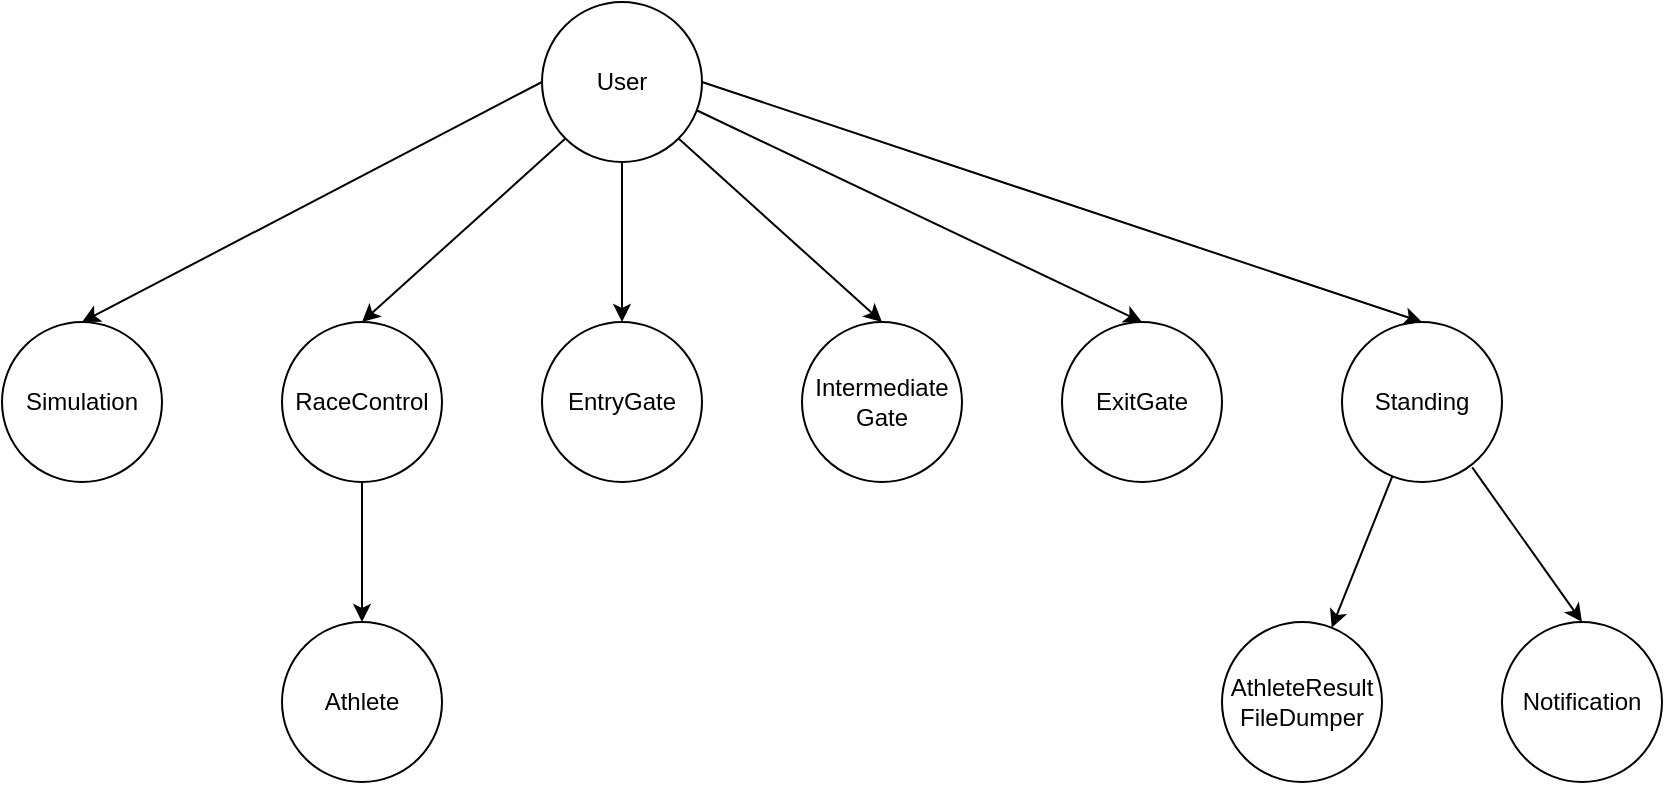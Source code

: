<mxfile version="14.4.3" type="device" pages="2"><diagram name="Hierarchy" id="azZNaXBeEj3b_v2JS5ap"><mxGraphModel dx="942" dy="643" grid="1" gridSize="10" guides="1" tooltips="1" connect="1" arrows="1" fold="1" page="1" pageScale="1" pageWidth="1654" pageHeight="1169" math="0" shadow="0"><root><mxCell id="k1OLQHpKPRP3L9IZnkXU-0"/><mxCell id="k1OLQHpKPRP3L9IZnkXU-1" parent="k1OLQHpKPRP3L9IZnkXU-0"/><mxCell id="k1OLQHpKPRP3L9IZnkXU-6" value="Athlete" style="ellipse;whiteSpace=wrap;html=1;aspect=fixed;" parent="k1OLQHpKPRP3L9IZnkXU-1" vertex="1"><mxGeometry x="540" y="320" width="80" height="80" as="geometry"/></mxCell><mxCell id="k1OLQHpKPRP3L9IZnkXU-9" value="EntryGate" style="ellipse;whiteSpace=wrap;html=1;aspect=fixed;" parent="k1OLQHpKPRP3L9IZnkXU-1" vertex="1"><mxGeometry x="670" y="170" width="80" height="80" as="geometry"/></mxCell><mxCell id="k1OLQHpKPRP3L9IZnkXU-12" value="ExitGate" style="ellipse;whiteSpace=wrap;html=1;aspect=fixed;" parent="k1OLQHpKPRP3L9IZnkXU-1" vertex="1"><mxGeometry x="930" y="170" width="80" height="80" as="geometry"/></mxCell><mxCell id="k1OLQHpKPRP3L9IZnkXU-15" value="Intermediate&lt;br&gt;Gate" style="ellipse;whiteSpace=wrap;html=1;aspect=fixed;" parent="k1OLQHpKPRP3L9IZnkXU-1" vertex="1"><mxGeometry x="800" y="170" width="80" height="80" as="geometry"/></mxCell><mxCell id="k1OLQHpKPRP3L9IZnkXU-47" style="edgeStyle=orthogonalEdgeStyle;curved=1;rounded=0;orthogonalLoop=1;jettySize=auto;html=1;startArrow=none;startFill=0;endArrow=classic;endFill=1;" parent="k1OLQHpKPRP3L9IZnkXU-1" source="k1OLQHpKPRP3L9IZnkXU-20" target="k1OLQHpKPRP3L9IZnkXU-6" edge="1"><mxGeometry relative="1" as="geometry"/></mxCell><mxCell id="k1OLQHpKPRP3L9IZnkXU-20" value="RaceControl" style="ellipse;whiteSpace=wrap;html=1;aspect=fixed;" parent="k1OLQHpKPRP3L9IZnkXU-1" vertex="1"><mxGeometry x="540" y="170" width="80" height="80" as="geometry"/></mxCell><mxCell id="k1OLQHpKPRP3L9IZnkXU-31" value="Simulation" style="ellipse;whiteSpace=wrap;html=1;aspect=fixed;" parent="k1OLQHpKPRP3L9IZnkXU-1" vertex="1"><mxGeometry x="400" y="170" width="80" height="80" as="geometry"/></mxCell><mxCell id="k1OLQHpKPRP3L9IZnkXU-32" style="rounded=0;orthogonalLoop=1;jettySize=auto;html=1;exitX=0.814;exitY=0.909;exitDx=0;exitDy=0;entryX=0.5;entryY=0;entryDx=0;entryDy=0;exitPerimeter=0;" parent="k1OLQHpKPRP3L9IZnkXU-1" source="k1OLQHpKPRP3L9IZnkXU-34" target="k1OLQHpKPRP3L9IZnkXU-39" edge="1"><mxGeometry relative="1" as="geometry"><mxPoint x="270" y="630" as="targetPoint"/></mxGeometry></mxCell><mxCell id="8rABWzMNnugzJ8MoIOD1-0" style="rounded=0;orthogonalLoop=1;jettySize=auto;html=1;" edge="1" parent="k1OLQHpKPRP3L9IZnkXU-1" source="k1OLQHpKPRP3L9IZnkXU-34" target="k1OLQHpKPRP3L9IZnkXU-35"><mxGeometry relative="1" as="geometry"/></mxCell><mxCell id="k1OLQHpKPRP3L9IZnkXU-34" value="Standing" style="ellipse;whiteSpace=wrap;html=1;aspect=fixed;" parent="k1OLQHpKPRP3L9IZnkXU-1" vertex="1"><mxGeometry x="1070" y="170" width="80" height="80" as="geometry"/></mxCell><mxCell id="k1OLQHpKPRP3L9IZnkXU-35" value="AthleteResult&lt;br&gt;FileDumper" style="ellipse;whiteSpace=wrap;html=1;aspect=fixed;" parent="k1OLQHpKPRP3L9IZnkXU-1" vertex="1"><mxGeometry x="1010" y="320" width="80" height="80" as="geometry"/></mxCell><mxCell id="k1OLQHpKPRP3L9IZnkXU-39" value="Notification" style="ellipse;whiteSpace=wrap;html=1;aspect=fixed;labelBackgroundColor=#ffffff;" parent="k1OLQHpKPRP3L9IZnkXU-1" vertex="1"><mxGeometry x="1150" y="320" width="80" height="80" as="geometry"/></mxCell><mxCell id="k1OLQHpKPRP3L9IZnkXU-48" style="rounded=0;orthogonalLoop=1;jettySize=auto;html=1;exitX=0;exitY=0.5;exitDx=0;exitDy=0;startArrow=none;startFill=0;endArrow=classic;endFill=1;entryX=0.5;entryY=0;entryDx=0;entryDy=0;" parent="k1OLQHpKPRP3L9IZnkXU-1" source="k1OLQHpKPRP3L9IZnkXU-46" target="k1OLQHpKPRP3L9IZnkXU-31" edge="1"><mxGeometry relative="1" as="geometry"/></mxCell><mxCell id="k1OLQHpKPRP3L9IZnkXU-49" style="edgeStyle=none;rounded=0;orthogonalLoop=1;jettySize=auto;html=1;exitX=0;exitY=1;exitDx=0;exitDy=0;entryX=0.5;entryY=0;entryDx=0;entryDy=0;startArrow=none;startFill=0;endArrow=classic;endFill=1;" parent="k1OLQHpKPRP3L9IZnkXU-1" source="k1OLQHpKPRP3L9IZnkXU-46" target="k1OLQHpKPRP3L9IZnkXU-20" edge="1"><mxGeometry relative="1" as="geometry"/></mxCell><mxCell id="k1OLQHpKPRP3L9IZnkXU-50" style="edgeStyle=none;rounded=0;orthogonalLoop=1;jettySize=auto;html=1;exitX=0.5;exitY=1;exitDx=0;exitDy=0;startArrow=none;startFill=0;endArrow=classic;endFill=1;" parent="k1OLQHpKPRP3L9IZnkXU-1" source="k1OLQHpKPRP3L9IZnkXU-46" target="k1OLQHpKPRP3L9IZnkXU-9" edge="1"><mxGeometry relative="1" as="geometry"/></mxCell><mxCell id="k1OLQHpKPRP3L9IZnkXU-51" style="edgeStyle=none;rounded=0;orthogonalLoop=1;jettySize=auto;html=1;exitX=1;exitY=1;exitDx=0;exitDy=0;entryX=0.5;entryY=0;entryDx=0;entryDy=0;startArrow=none;startFill=0;endArrow=classic;endFill=1;" parent="k1OLQHpKPRP3L9IZnkXU-1" source="k1OLQHpKPRP3L9IZnkXU-46" target="k1OLQHpKPRP3L9IZnkXU-15" edge="1"><mxGeometry relative="1" as="geometry"/></mxCell><mxCell id="k1OLQHpKPRP3L9IZnkXU-52" style="edgeStyle=none;rounded=0;orthogonalLoop=1;jettySize=auto;html=1;exitX=0.963;exitY=0.675;exitDx=0;exitDy=0;entryX=0.5;entryY=0;entryDx=0;entryDy=0;startArrow=none;startFill=0;endArrow=classic;endFill=1;exitPerimeter=0;" parent="k1OLQHpKPRP3L9IZnkXU-1" source="k1OLQHpKPRP3L9IZnkXU-46" target="k1OLQHpKPRP3L9IZnkXU-12" edge="1"><mxGeometry relative="1" as="geometry"/></mxCell><mxCell id="k1OLQHpKPRP3L9IZnkXU-53" style="edgeStyle=none;rounded=0;orthogonalLoop=1;jettySize=auto;html=1;entryX=0.5;entryY=0;entryDx=0;entryDy=0;startArrow=none;startFill=0;endArrow=classic;endFill=1;exitX=1;exitY=0.5;exitDx=0;exitDy=0;" parent="k1OLQHpKPRP3L9IZnkXU-1" source="k1OLQHpKPRP3L9IZnkXU-46" target="k1OLQHpKPRP3L9IZnkXU-34" edge="1"><mxGeometry relative="1" as="geometry"><mxPoint x="780" y="30" as="sourcePoint"/></mxGeometry></mxCell><mxCell id="k1OLQHpKPRP3L9IZnkXU-46" value="User" style="ellipse;whiteSpace=wrap;html=1;aspect=fixed;" parent="k1OLQHpKPRP3L9IZnkXU-1" vertex="1"><mxGeometry x="670" y="10" width="80" height="80" as="geometry"/></mxCell></root></mxGraphModel></diagram><diagram id="AkmE7AHVAR6d7QwfIh4h" name="Communication flow"><mxGraphModel dx="1570" dy="1072" grid="1" gridSize="10" guides="1" tooltips="1" connect="1" arrows="1" fold="1" page="1" pageScale="1" pageWidth="1654" pageHeight="1169" math="0" shadow="0"><root><mxCell id="0"/><mxCell id="1" parent="0"/><mxCell id="yV6hmSHXTPeTKJVrBRY7-23" style="rounded=0;orthogonalLoop=1;jettySize=auto;html=1;entryX=0.5;entryY=0;entryDx=0;entryDy=0;exitX=0.5;exitY=1;exitDx=0;exitDy=0;" parent="1" source="yV6hmSHXTPeTKJVrBRY7-1" target="yV6hmSHXTPeTKJVrBRY7-22" edge="1"><mxGeometry relative="1" as="geometry"/></mxCell><mxCell id="yV6hmSHXTPeTKJVrBRY7-24" value="AthleteRaceResult" style="edgeLabel;html=1;align=center;verticalAlign=middle;resizable=0;points=[];" parent="yV6hmSHXTPeTKJVrBRY7-23" vertex="1" connectable="0"><mxGeometry x="-0.348" y="1" relative="1" as="geometry"><mxPoint x="-1" y="7.06" as="offset"/></mxGeometry></mxCell><mxCell id="yV6hmSHXTPeTKJVrBRY7-39" style="rounded=0;orthogonalLoop=1;jettySize=auto;html=1;entryX=1;entryY=0.5;entryDx=0;entryDy=0;exitX=0;exitY=0.5;exitDx=0;exitDy=0;" parent="1" source="yV6hmSHXTPeTKJVrBRY7-1" target="yV6hmSHXTPeTKJVrBRY7-8" edge="1"><mxGeometry relative="1" as="geometry"/></mxCell><mxCell id="yV6hmSHXTPeTKJVrBRY7-40" value="AthleteEntryRegistered&lt;br&gt;AthleteRaceResult&lt;br&gt;AthleteRaceCompleted&lt;br&gt;AthleteDisqualified" style="edgeLabel;html=1;align=center;verticalAlign=middle;resizable=0;points=[];" parent="yV6hmSHXTPeTKJVrBRY7-39" vertex="1" connectable="0"><mxGeometry x="-0.113" y="-11" relative="1" as="geometry"><mxPoint x="-11.3" y="15.9" as="offset"/></mxGeometry></mxCell><mxCell id="yV6hmSHXTPeTKJVrBRY7-1" value="Athlete" style="ellipse;whiteSpace=wrap;html=1;aspect=fixed;" parent="1" vertex="1"><mxGeometry x="557" y="700" width="80" height="80" as="geometry"/></mxCell><mxCell id="krT4PPvLVhgJubhwjSeV-1" style="edgeStyle=none;rounded=0;orthogonalLoop=1;jettySize=auto;html=1;exitX=0.5;exitY=1;exitDx=0;exitDy=0;entryX=0;entryY=0;entryDx=0;entryDy=0;" parent="1" source="yV6hmSHXTPeTKJVrBRY7-3" target="yV6hmSHXTPeTKJVrBRY7-6" edge="1"><mxGeometry relative="1" as="geometry"/></mxCell><mxCell id="krT4PPvLVhgJubhwjSeV-2" value="AthleteEntryRegistered" style="edgeLabel;html=1;align=center;verticalAlign=middle;resizable=0;points=[];" parent="krT4PPvLVhgJubhwjSeV-1" vertex="1" connectable="0"><mxGeometry x="-0.475" y="-3" relative="1" as="geometry"><mxPoint x="-14.71" y="-11.6" as="offset"/></mxGeometry></mxCell><mxCell id="yV6hmSHXTPeTKJVrBRY7-3" value="EntryGate" style="ellipse;whiteSpace=wrap;html=1;aspect=fixed;" parent="1" vertex="1"><mxGeometry x="270" y="366.89" width="80" height="80" as="geometry"/></mxCell><mxCell id="yV6hmSHXTPeTKJVrBRY7-29" style="rounded=0;orthogonalLoop=1;jettySize=auto;html=1;entryX=1;entryY=0;entryDx=0;entryDy=0;exitX=0.5;exitY=1;exitDx=0;exitDy=0;" parent="1" source="yV6hmSHXTPeTKJVrBRY7-4" target="yV6hmSHXTPeTKJVrBRY7-6" edge="1"><mxGeometry relative="1" as="geometry"/></mxCell><mxCell id="yV6hmSHXTPeTKJVrBRY7-30" value="AthleteExitRegistered" style="edgeLabel;html=1;align=center;verticalAlign=middle;resizable=0;points=[];" parent="yV6hmSHXTPeTKJVrBRY7-29" vertex="1" connectable="0"><mxGeometry x="0.176" y="-2" relative="1" as="geometry"><mxPoint x="60.88" y="-43.9" as="offset"/></mxGeometry></mxCell><mxCell id="yV6hmSHXTPeTKJVrBRY7-4" value="ExitGate" style="ellipse;whiteSpace=wrap;html=1;aspect=fixed;" parent="1" vertex="1"><mxGeometry x="530" y="366.89" width="80" height="80" as="geometry"/></mxCell><mxCell id="yV6hmSHXTPeTKJVrBRY7-26" style="rounded=0;orthogonalLoop=1;jettySize=auto;html=1;entryX=0.5;entryY=0;entryDx=0;entryDy=0;exitX=0.5;exitY=1;exitDx=0;exitDy=0;" parent="1" source="yV6hmSHXTPeTKJVrBRY7-5" target="yV6hmSHXTPeTKJVrBRY7-6" edge="1"><mxGeometry relative="1" as="geometry"/></mxCell><mxCell id="yV6hmSHXTPeTKJVrBRY7-27" value="AthleteCheckRegistered" style="edgeLabel;html=1;align=center;verticalAlign=middle;resizable=0;points=[];" parent="yV6hmSHXTPeTKJVrBRY7-26" vertex="1" connectable="0"><mxGeometry x="0.306" y="-3" relative="1" as="geometry"><mxPoint x="4.02" y="-25" as="offset"/></mxGeometry></mxCell><mxCell id="yV6hmSHXTPeTKJVrBRY7-5" value="Intermediate&lt;br&gt;Gate" style="ellipse;whiteSpace=wrap;html=1;aspect=fixed;" parent="1" vertex="1"><mxGeometry x="397" y="366.89" width="80" height="80" as="geometry"/></mxCell><mxCell id="yV6hmSHXTPeTKJVrBRY7-33" style="rounded=0;orthogonalLoop=1;jettySize=auto;html=1;" parent="1" source="yV6hmSHXTPeTKJVrBRY7-6" target="yV6hmSHXTPeTKJVrBRY7-1" edge="1"><mxGeometry relative="1" as="geometry"><mxPoint x="277" y="435" as="sourcePoint"/><mxPoint x="337" y="570" as="targetPoint"/></mxGeometry></mxCell><mxCell id="yV6hmSHXTPeTKJVrBRY7-34" value="AthleteEntryRegistered&lt;br&gt;AthleteExitRegistered&lt;br&gt;RaceClosed" style="edgeLabel;html=1;align=center;verticalAlign=middle;resizable=0;points=[];labelBackgroundColor=#ffffff;" parent="yV6hmSHXTPeTKJVrBRY7-33" vertex="1" connectable="0"><mxGeometry x="0.222" y="2" relative="1" as="geometry"><mxPoint x="0.68" y="-9.41" as="offset"/></mxGeometry></mxCell><mxCell id="5GhxS-U26y-wPhwXedO8-6" style="rounded=0;orthogonalLoop=1;jettySize=auto;html=1;entryX=1;entryY=0;entryDx=0;entryDy=0;exitX=0;exitY=1;exitDx=0;exitDy=0;" parent="1" source="yV6hmSHXTPeTKJVrBRY7-6" target="yV6hmSHXTPeTKJVrBRY7-8" edge="1"><mxGeometry relative="1" as="geometry"><mxPoint x="820" y="660" as="sourcePoint"/></mxGeometry></mxCell><mxCell id="5GhxS-U26y-wPhwXedO8-7" value="RaceStarted&lt;br&gt;AthleteCheckRegistered" style="edgeLabel;html=1;align=center;verticalAlign=middle;resizable=0;points=[];" parent="5GhxS-U26y-wPhwXedO8-6" vertex="1" connectable="0"><mxGeometry x="0.062" y="9" relative="1" as="geometry"><mxPoint x="4.9" y="-14.93" as="offset"/></mxGeometry></mxCell><mxCell id="yV6hmSHXTPeTKJVrBRY7-6" value="RaceControl" style="ellipse;whiteSpace=wrap;html=1;aspect=fixed;" parent="1" vertex="1"><mxGeometry x="397" y="550" width="80" height="80" as="geometry"/></mxCell><mxCell id="yV6hmSHXTPeTKJVrBRY7-10" style="rounded=0;orthogonalLoop=1;jettySize=auto;html=1;exitX=1;exitY=0.5;exitDx=0;exitDy=0;entryX=1;entryY=0.5;entryDx=0;entryDy=0;" parent="1" source="yV6hmSHXTPeTKJVrBRY7-7" target="yV6hmSHXTPeTKJVrBRY7-6" edge="1"><mxGeometry relative="1" as="geometry"><mxPoint x="840" y="740" as="targetPoint"/><Array as="points"><mxPoint x="720" y="210"/><mxPoint x="720" y="590"/></Array></mxGeometry></mxCell><mxCell id="yV6hmSHXTPeTKJVrBRY7-11" value="AthleteRegistered&lt;br&gt;RaceClosed" style="edgeLabel;html=1;align=center;verticalAlign=middle;resizable=0;points=[];" parent="yV6hmSHXTPeTKJVrBRY7-10" vertex="1" connectable="0"><mxGeometry x="-0.253" y="1" relative="1" as="geometry"><mxPoint x="-1" y="114.54" as="offset"/></mxGeometry></mxCell><mxCell id="yV6hmSHXTPeTKJVrBRY7-16" style="rounded=0;orthogonalLoop=1;jettySize=auto;html=1;exitX=0.5;exitY=1;exitDx=0;exitDy=0;entryX=0.5;entryY=0;entryDx=0;entryDy=0;" parent="1" source="yV6hmSHXTPeTKJVrBRY7-7" target="yV6hmSHXTPeTKJVrBRY7-3" edge="1"><mxGeometry relative="1" as="geometry"><mxPoint x="670" y="220" as="sourcePoint"/></mxGeometry></mxCell><mxCell id="yV6hmSHXTPeTKJVrBRY7-17" value="AthletePassed" style="edgeLabel;html=1;align=center;verticalAlign=middle;resizable=0;points=[];" parent="yV6hmSHXTPeTKJVrBRY7-16" vertex="1" connectable="0"><mxGeometry x="-0.081" y="-11" relative="1" as="geometry"><mxPoint x="-13.16" y="22.3" as="offset"/></mxGeometry></mxCell><mxCell id="yV6hmSHXTPeTKJVrBRY7-18" style="rounded=0;orthogonalLoop=1;jettySize=auto;html=1;entryX=0.5;entryY=0;entryDx=0;entryDy=0;" parent="1" source="yV6hmSHXTPeTKJVrBRY7-7" target="yV6hmSHXTPeTKJVrBRY7-5" edge="1"><mxGeometry relative="1" as="geometry"/></mxCell><mxCell id="yV6hmSHXTPeTKJVrBRY7-19" value="AthletePassed" style="edgeLabel;html=1;align=center;verticalAlign=middle;resizable=0;points=[];" parent="yV6hmSHXTPeTKJVrBRY7-18" vertex="1" connectable="0"><mxGeometry x="0.236" y="-23" relative="1" as="geometry"><mxPoint x="38.61" y="-11.7" as="offset"/></mxGeometry></mxCell><mxCell id="yV6hmSHXTPeTKJVrBRY7-20" style="rounded=0;orthogonalLoop=1;jettySize=auto;html=1;exitX=0.5;exitY=1;exitDx=0;exitDy=0;entryX=0.5;entryY=0;entryDx=0;entryDy=0;" parent="1" source="yV6hmSHXTPeTKJVrBRY7-7" target="yV6hmSHXTPeTKJVrBRY7-4" edge="1"><mxGeometry relative="1" as="geometry"/></mxCell><mxCell id="yV6hmSHXTPeTKJVrBRY7-21" value="AthletePassed" style="edgeLabel;html=1;align=center;verticalAlign=middle;resizable=0;points=[];" parent="yV6hmSHXTPeTKJVrBRY7-20" vertex="1" connectable="0"><mxGeometry x="0.387" y="-27" relative="1" as="geometry"><mxPoint x="32.05" y="-26.68" as="offset"/></mxGeometry></mxCell><mxCell id="yV6hmSHXTPeTKJVrBRY7-7" value="Simulation" style="ellipse;whiteSpace=wrap;html=1;aspect=fixed;" parent="1" vertex="1"><mxGeometry x="400" y="170" width="80" height="80" as="geometry"/></mxCell><mxCell id="5GhxS-U26y-wPhwXedO8-4" style="rounded=0;orthogonalLoop=1;jettySize=auto;html=1;exitX=0.5;exitY=1;exitDx=0;exitDy=0;" parent="1" source="yV6hmSHXTPeTKJVrBRY7-8" target="5GhxS-U26y-wPhwXedO8-1" edge="1"><mxGeometry relative="1" as="geometry"><mxPoint x="270" y="970" as="targetPoint"/></mxGeometry></mxCell><mxCell id="5GhxS-U26y-wPhwXedO8-5" value="SendPersonalResult" style="edgeLabel;html=1;align=center;verticalAlign=middle;resizable=0;points=[];" parent="5GhxS-U26y-wPhwXedO8-4" vertex="1" connectable="0"><mxGeometry x="-0.205" y="-5" relative="1" as="geometry"><mxPoint x="-48" y="10" as="offset"/></mxGeometry></mxCell><mxCell id="yV6hmSHXTPeTKJVrBRY7-8" value="Standing" style="ellipse;whiteSpace=wrap;html=1;aspect=fixed;" parent="1" vertex="1"><mxGeometry x="210" y="700" width="80" height="80" as="geometry"/></mxCell><mxCell id="yV6hmSHXTPeTKJVrBRY7-22" value="AthleteResult&lt;br&gt;FileDumperActor" style="ellipse;whiteSpace=wrap;html=1;aspect=fixed;" parent="1" vertex="1"><mxGeometry x="557" y="880" width="80" height="80" as="geometry"/></mxCell><mxCell id="j1V3Sd4CNjwzVjhu_z3R-4" style="rounded=0;orthogonalLoop=1;jettySize=auto;html=1;entryX=0.5;entryY=0;entryDx=0;entryDy=0;" parent="1" source="j1V3Sd4CNjwzVjhu_z3R-3" target="yV6hmSHXTPeTKJVrBRY7-7" edge="1"><mxGeometry relative="1" as="geometry"/></mxCell><mxCell id="j1V3Sd4CNjwzVjhu_z3R-5" value="StartSimulation" style="edgeLabel;html=1;align=center;verticalAlign=middle;resizable=0;points=[];" parent="j1V3Sd4CNjwzVjhu_z3R-4" vertex="1" connectable="0"><mxGeometry x="-0.177" y="-6" relative="1" as="geometry"><mxPoint x="6" as="offset"/></mxGeometry></mxCell><mxCell id="j1V3Sd4CNjwzVjhu_z3R-3" value="Host" style="ellipse;whiteSpace=wrap;html=1;" parent="1" vertex="1"><mxGeometry x="395" y="10" width="90" height="80" as="geometry"/></mxCell><mxCell id="5GhxS-U26y-wPhwXedO8-1" value="Notification" style="ellipse;whiteSpace=wrap;html=1;aspect=fixed;labelBackgroundColor=#ffffff;" parent="1" vertex="1"><mxGeometry x="210" y="880" width="80" height="80" as="geometry"/></mxCell><mxCell id="krT4PPvLVhgJubhwjSeV-3" style="edgeStyle=orthogonalEdgeStyle;rounded=0;orthogonalLoop=1;jettySize=auto;html=1;exitX=0;exitY=0;exitDx=0;exitDy=0;entryX=0;entryY=1;entryDx=0;entryDy=0;curved=1;endArrow=none;endFill=0;startArrow=classic;startFill=1;" parent="1" source="yV6hmSHXTPeTKJVrBRY7-8" target="yV6hmSHXTPeTKJVrBRY7-8" edge="1"><mxGeometry relative="1" as="geometry"><Array as="points"><mxPoint x="222" y="680"/><mxPoint x="170" y="680"/><mxPoint x="170" y="800"/><mxPoint x="222" y="800"/></Array></mxGeometry></mxCell><mxCell id="krT4PPvLVhgJubhwjSeV-4" value="PrintLiveStanding" style="edgeLabel;html=1;align=center;verticalAlign=middle;resizable=0;points=[];" parent="krT4PPvLVhgJubhwjSeV-3" vertex="1" connectable="0"><mxGeometry x="-0.153" y="4" relative="1" as="geometry"><mxPoint x="-24.06" y="22.19" as="offset"/></mxGeometry></mxCell><mxCell id="krT4PPvLVhgJubhwjSeV-5" style="edgeStyle=orthogonalEdgeStyle;curved=1;rounded=0;orthogonalLoop=1;jettySize=auto;html=1;exitX=0;exitY=0;exitDx=0;exitDy=0;entryX=0;entryY=1;entryDx=0;entryDy=0;endArrow=none;endFill=0;startArrow=classic;startFill=1;" parent="1" source="5GhxS-U26y-wPhwXedO8-1" target="5GhxS-U26y-wPhwXedO8-1" edge="1"><mxGeometry relative="1" as="geometry"><Array as="points"><mxPoint x="222" y="860"/><mxPoint x="170" y="860"/><mxPoint x="170" y="980"/><mxPoint x="222" y="980"/></Array></mxGeometry></mxCell><mxCell id="krT4PPvLVhgJubhwjSeV-6" value="Shutdown" style="edgeLabel;html=1;align=center;verticalAlign=middle;resizable=0;points=[];" parent="krT4PPvLVhgJubhwjSeV-5" vertex="1" connectable="0"><mxGeometry x="0.136" y="2" relative="1" as="geometry"><mxPoint x="-12.06" y="-18.4" as="offset"/></mxGeometry></mxCell><mxCell id="krT4PPvLVhgJubhwjSeV-8" style="edgeStyle=orthogonalEdgeStyle;rounded=0;orthogonalLoop=1;jettySize=auto;html=1;entryX=0;entryY=1;entryDx=0;entryDy=0;curved=1;endArrow=none;endFill=0;startArrow=classic;startFill=1;" parent="1" target="yV6hmSHXTPeTKJVrBRY7-7" edge="1"><mxGeometry relative="1" as="geometry"><mxPoint x="412" y="182" as="sourcePoint"/><mxPoint x="411.716" y="238.284" as="targetPoint"/><Array as="points"><mxPoint x="412" y="150"/><mxPoint x="360" y="150"/><mxPoint x="360" y="270"/><mxPoint x="412" y="270"/></Array></mxGeometry></mxCell><mxCell id="krT4PPvLVhgJubhwjSeV-9" value="SimulatePassingAthlete" style="edgeLabel;html=1;align=center;verticalAlign=middle;resizable=0;points=[];" parent="krT4PPvLVhgJubhwjSeV-8" vertex="1" connectable="0"><mxGeometry x="-0.153" y="4" relative="1" as="geometry"><mxPoint x="-44.06" y="22.82" as="offset"/></mxGeometry></mxCell></root></mxGraphModel></diagram></mxfile>
